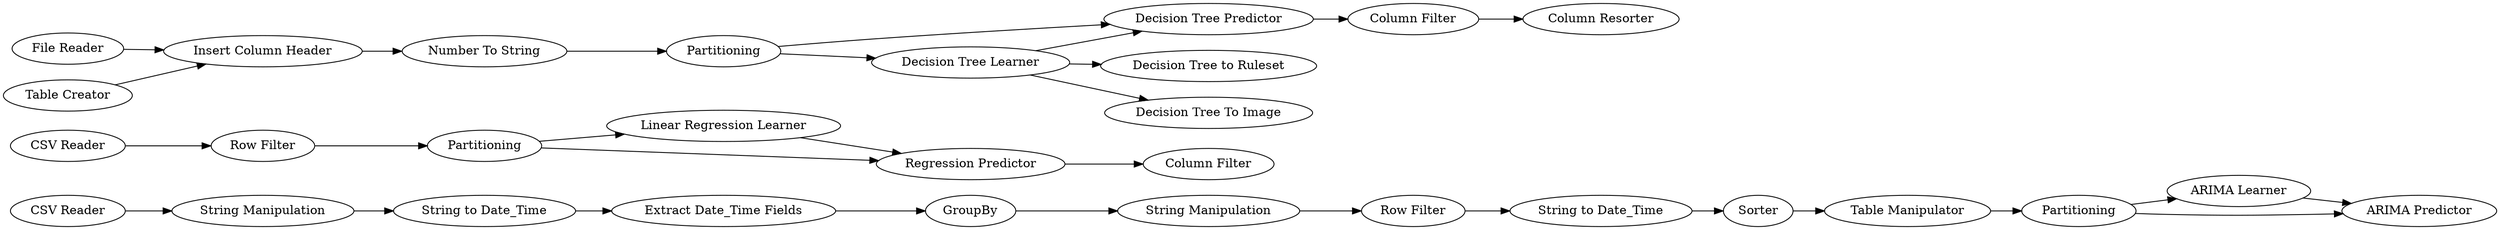digraph {
	"-5923532696708926639_31" [label=Partitioning]
	"-5923532696708926639_4" [label="Linear Regression Learner"]
	"-5923532696708926639_15" [label="Column Resorter"]
	"1261640177424591699_24" [label="String Manipulation"]
	"-5923532696708926639_14" [label="Column Filter"]
	"-5923532696708926639_13" [label="Decision Tree Predictor"]
	"1261640177424591699_23" [label=GroupBy]
	"-5923532696708926639_5" [label="Regression Predictor"]
	"1261640177424591699_28" [label=Sorter]
	"-5923532696708926639_6" [label="Column Filter"]
	"-5923532696708926639_1" [label="CSV Reader"]
	"-5923532696708926639_33" [label="ARIMA Learner"]
	"1261640177424591699_21" [label="String Manipulation"]
	"-5923532696708926639_18" [label="CSV Reader"]
	"-5923532696708926639_3" [label=Partitioning]
	"-5923532696708926639_7" [label="File Reader"]
	"-5923532696708926639_10" [label=Partitioning]
	"-5923532696708926639_11" [label="Decision Tree Learner"]
	"-5923532696708926639_9" [label="Insert Column Header"]
	"-5923532696708926639_12" [label="Number To String"]
	"1261640177424591699_29" [label="Table Manipulator"]
	"-5923532696708926639_17" [label="Decision Tree to Ruleset"]
	"1261640177424591699_25" [label="Row Filter"]
	"-5923532696708926639_8" [label="Table Creator"]
	"1261640177424591699_22" [label="Extract Date_Time Fields"]
	"1261640177424591699_19" [label="String to Date_Time"]
	"-5923532696708926639_16" [label="Decision Tree To Image"]
	"-5923532696708926639_2" [label="Row Filter"]
	"1261640177424591699_27" [label="String to Date_Time"]
	"-5923532696708926639_32" [label="ARIMA Predictor"]
	"-5923532696708926639_3" -> "-5923532696708926639_4"
	"1261640177424591699_23" -> "1261640177424591699_24"
	"-5923532696708926639_14" -> "-5923532696708926639_15"
	"1261640177424591699_29" -> "-5923532696708926639_31"
	"-5923532696708926639_11" -> "-5923532696708926639_16"
	"-5923532696708926639_31" -> "-5923532696708926639_32"
	"-5923532696708926639_9" -> "-5923532696708926639_12"
	"1261640177424591699_27" -> "1261640177424591699_28"
	"1261640177424591699_28" -> "1261640177424591699_29"
	"-5923532696708926639_8" -> "-5923532696708926639_9"
	"-5923532696708926639_18" -> "1261640177424591699_21"
	"-5923532696708926639_10" -> "-5923532696708926639_11"
	"-5923532696708926639_11" -> "-5923532696708926639_17"
	"-5923532696708926639_5" -> "-5923532696708926639_6"
	"-5923532696708926639_7" -> "-5923532696708926639_9"
	"-5923532696708926639_4" -> "-5923532696708926639_5"
	"-5923532696708926639_31" -> "-5923532696708926639_33"
	"-5923532696708926639_10" -> "-5923532696708926639_13"
	"-5923532696708926639_1" -> "-5923532696708926639_2"
	"-5923532696708926639_13" -> "-5923532696708926639_14"
	"-5923532696708926639_11" -> "-5923532696708926639_13"
	"-5923532696708926639_3" -> "-5923532696708926639_5"
	"1261640177424591699_19" -> "1261640177424591699_22"
	"-5923532696708926639_33" -> "-5923532696708926639_32"
	"1261640177424591699_22" -> "1261640177424591699_23"
	"1261640177424591699_24" -> "1261640177424591699_25"
	"-5923532696708926639_2" -> "-5923532696708926639_3"
	"1261640177424591699_21" -> "1261640177424591699_19"
	"1261640177424591699_25" -> "1261640177424591699_27"
	"-5923532696708926639_12" -> "-5923532696708926639_10"
	rankdir=LR
}
